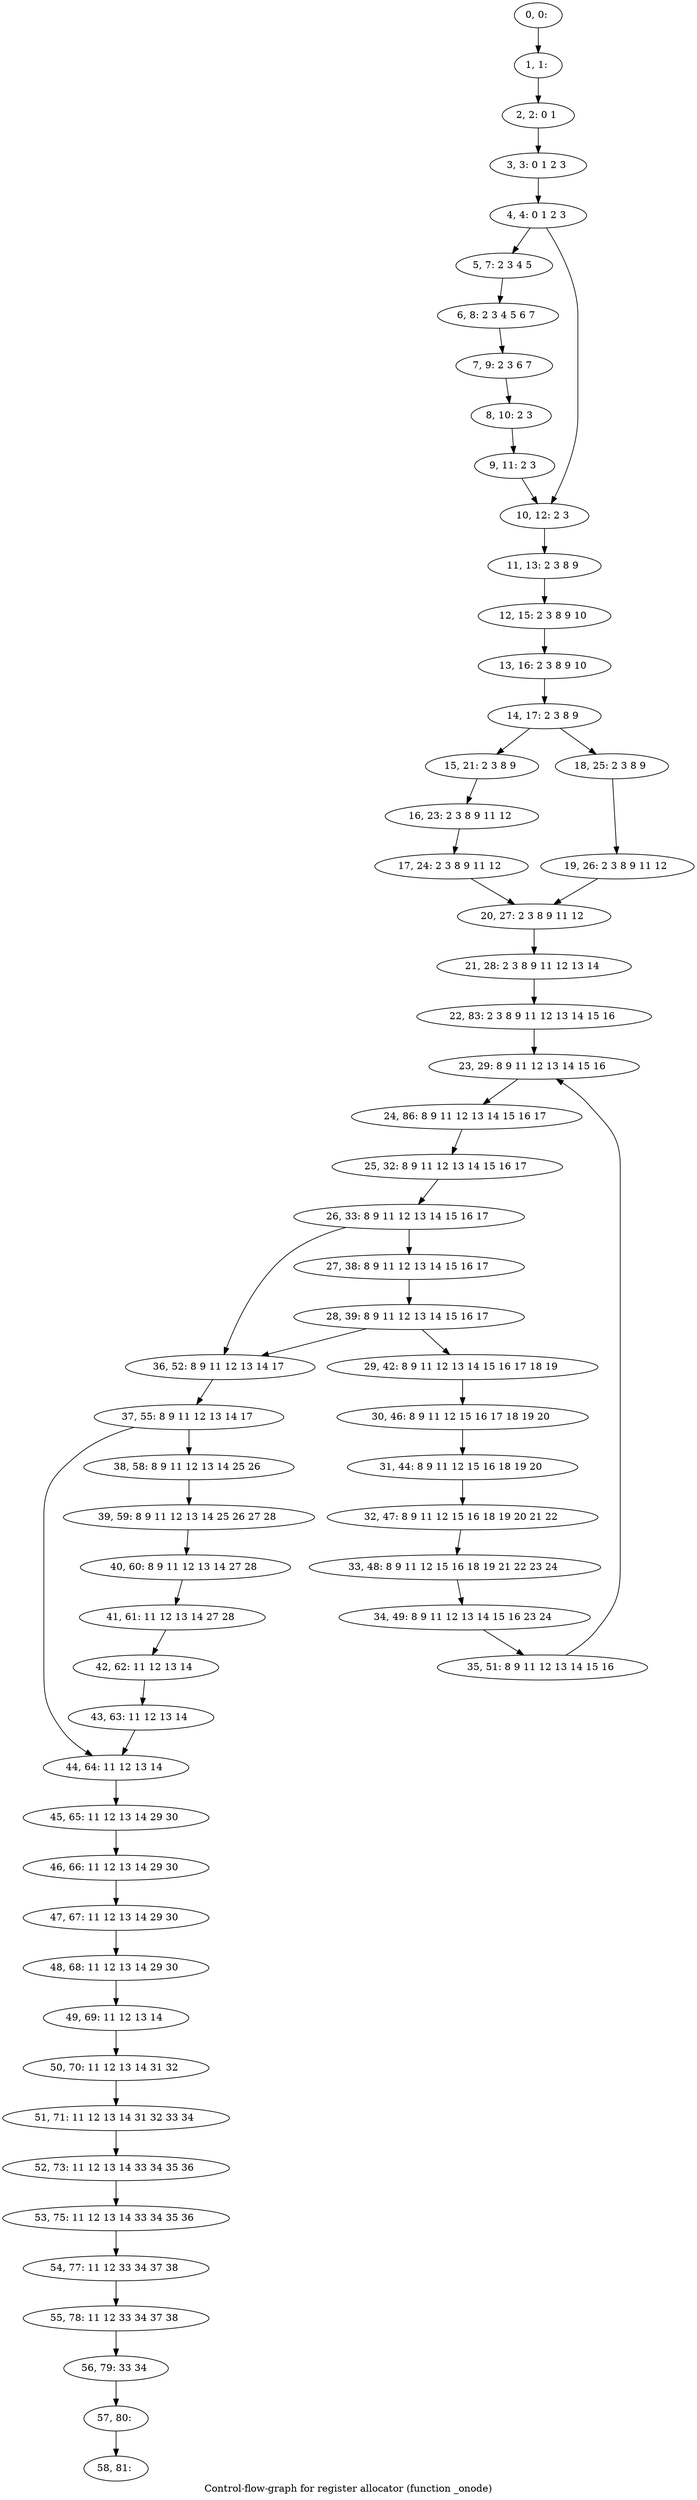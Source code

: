 digraph G {
graph [label="Control-flow-graph for register allocator (function _onode)"]
0[label="0, 0: "];
1[label="1, 1: "];
2[label="2, 2: 0 1 "];
3[label="3, 3: 0 1 2 3 "];
4[label="4, 4: 0 1 2 3 "];
5[label="5, 7: 2 3 4 5 "];
6[label="6, 8: 2 3 4 5 6 7 "];
7[label="7, 9: 2 3 6 7 "];
8[label="8, 10: 2 3 "];
9[label="9, 11: 2 3 "];
10[label="10, 12: 2 3 "];
11[label="11, 13: 2 3 8 9 "];
12[label="12, 15: 2 3 8 9 10 "];
13[label="13, 16: 2 3 8 9 10 "];
14[label="14, 17: 2 3 8 9 "];
15[label="15, 21: 2 3 8 9 "];
16[label="16, 23: 2 3 8 9 11 12 "];
17[label="17, 24: 2 3 8 9 11 12 "];
18[label="18, 25: 2 3 8 9 "];
19[label="19, 26: 2 3 8 9 11 12 "];
20[label="20, 27: 2 3 8 9 11 12 "];
21[label="21, 28: 2 3 8 9 11 12 13 14 "];
22[label="22, 83: 2 3 8 9 11 12 13 14 15 16 "];
23[label="23, 29: 8 9 11 12 13 14 15 16 "];
24[label="24, 86: 8 9 11 12 13 14 15 16 17 "];
25[label="25, 32: 8 9 11 12 13 14 15 16 17 "];
26[label="26, 33: 8 9 11 12 13 14 15 16 17 "];
27[label="27, 38: 8 9 11 12 13 14 15 16 17 "];
28[label="28, 39: 8 9 11 12 13 14 15 16 17 "];
29[label="29, 42: 8 9 11 12 13 14 15 16 17 18 19 "];
30[label="30, 46: 8 9 11 12 15 16 17 18 19 20 "];
31[label="31, 44: 8 9 11 12 15 16 18 19 20 "];
32[label="32, 47: 8 9 11 12 15 16 18 19 20 21 22 "];
33[label="33, 48: 8 9 11 12 15 16 18 19 21 22 23 24 "];
34[label="34, 49: 8 9 11 12 13 14 15 16 23 24 "];
35[label="35, 51: 8 9 11 12 13 14 15 16 "];
36[label="36, 52: 8 9 11 12 13 14 17 "];
37[label="37, 55: 8 9 11 12 13 14 17 "];
38[label="38, 58: 8 9 11 12 13 14 25 26 "];
39[label="39, 59: 8 9 11 12 13 14 25 26 27 28 "];
40[label="40, 60: 8 9 11 12 13 14 27 28 "];
41[label="41, 61: 11 12 13 14 27 28 "];
42[label="42, 62: 11 12 13 14 "];
43[label="43, 63: 11 12 13 14 "];
44[label="44, 64: 11 12 13 14 "];
45[label="45, 65: 11 12 13 14 29 30 "];
46[label="46, 66: 11 12 13 14 29 30 "];
47[label="47, 67: 11 12 13 14 29 30 "];
48[label="48, 68: 11 12 13 14 29 30 "];
49[label="49, 69: 11 12 13 14 "];
50[label="50, 70: 11 12 13 14 31 32 "];
51[label="51, 71: 11 12 13 14 31 32 33 34 "];
52[label="52, 73: 11 12 13 14 33 34 35 36 "];
53[label="53, 75: 11 12 13 14 33 34 35 36 "];
54[label="54, 77: 11 12 33 34 37 38 "];
55[label="55, 78: 11 12 33 34 37 38 "];
56[label="56, 79: 33 34 "];
57[label="57, 80: "];
58[label="58, 81: "];
0->1 ;
1->2 ;
2->3 ;
3->4 ;
4->5 ;
4->10 ;
5->6 ;
6->7 ;
7->8 ;
8->9 ;
9->10 ;
10->11 ;
11->12 ;
12->13 ;
13->14 ;
14->15 ;
14->18 ;
15->16 ;
16->17 ;
17->20 ;
18->19 ;
19->20 ;
20->21 ;
21->22 ;
22->23 ;
23->24 ;
24->25 ;
25->26 ;
26->27 ;
26->36 ;
27->28 ;
28->29 ;
28->36 ;
29->30 ;
30->31 ;
31->32 ;
32->33 ;
33->34 ;
34->35 ;
35->23 ;
36->37 ;
37->38 ;
37->44 ;
38->39 ;
39->40 ;
40->41 ;
41->42 ;
42->43 ;
43->44 ;
44->45 ;
45->46 ;
46->47 ;
47->48 ;
48->49 ;
49->50 ;
50->51 ;
51->52 ;
52->53 ;
53->54 ;
54->55 ;
55->56 ;
56->57 ;
57->58 ;
}
